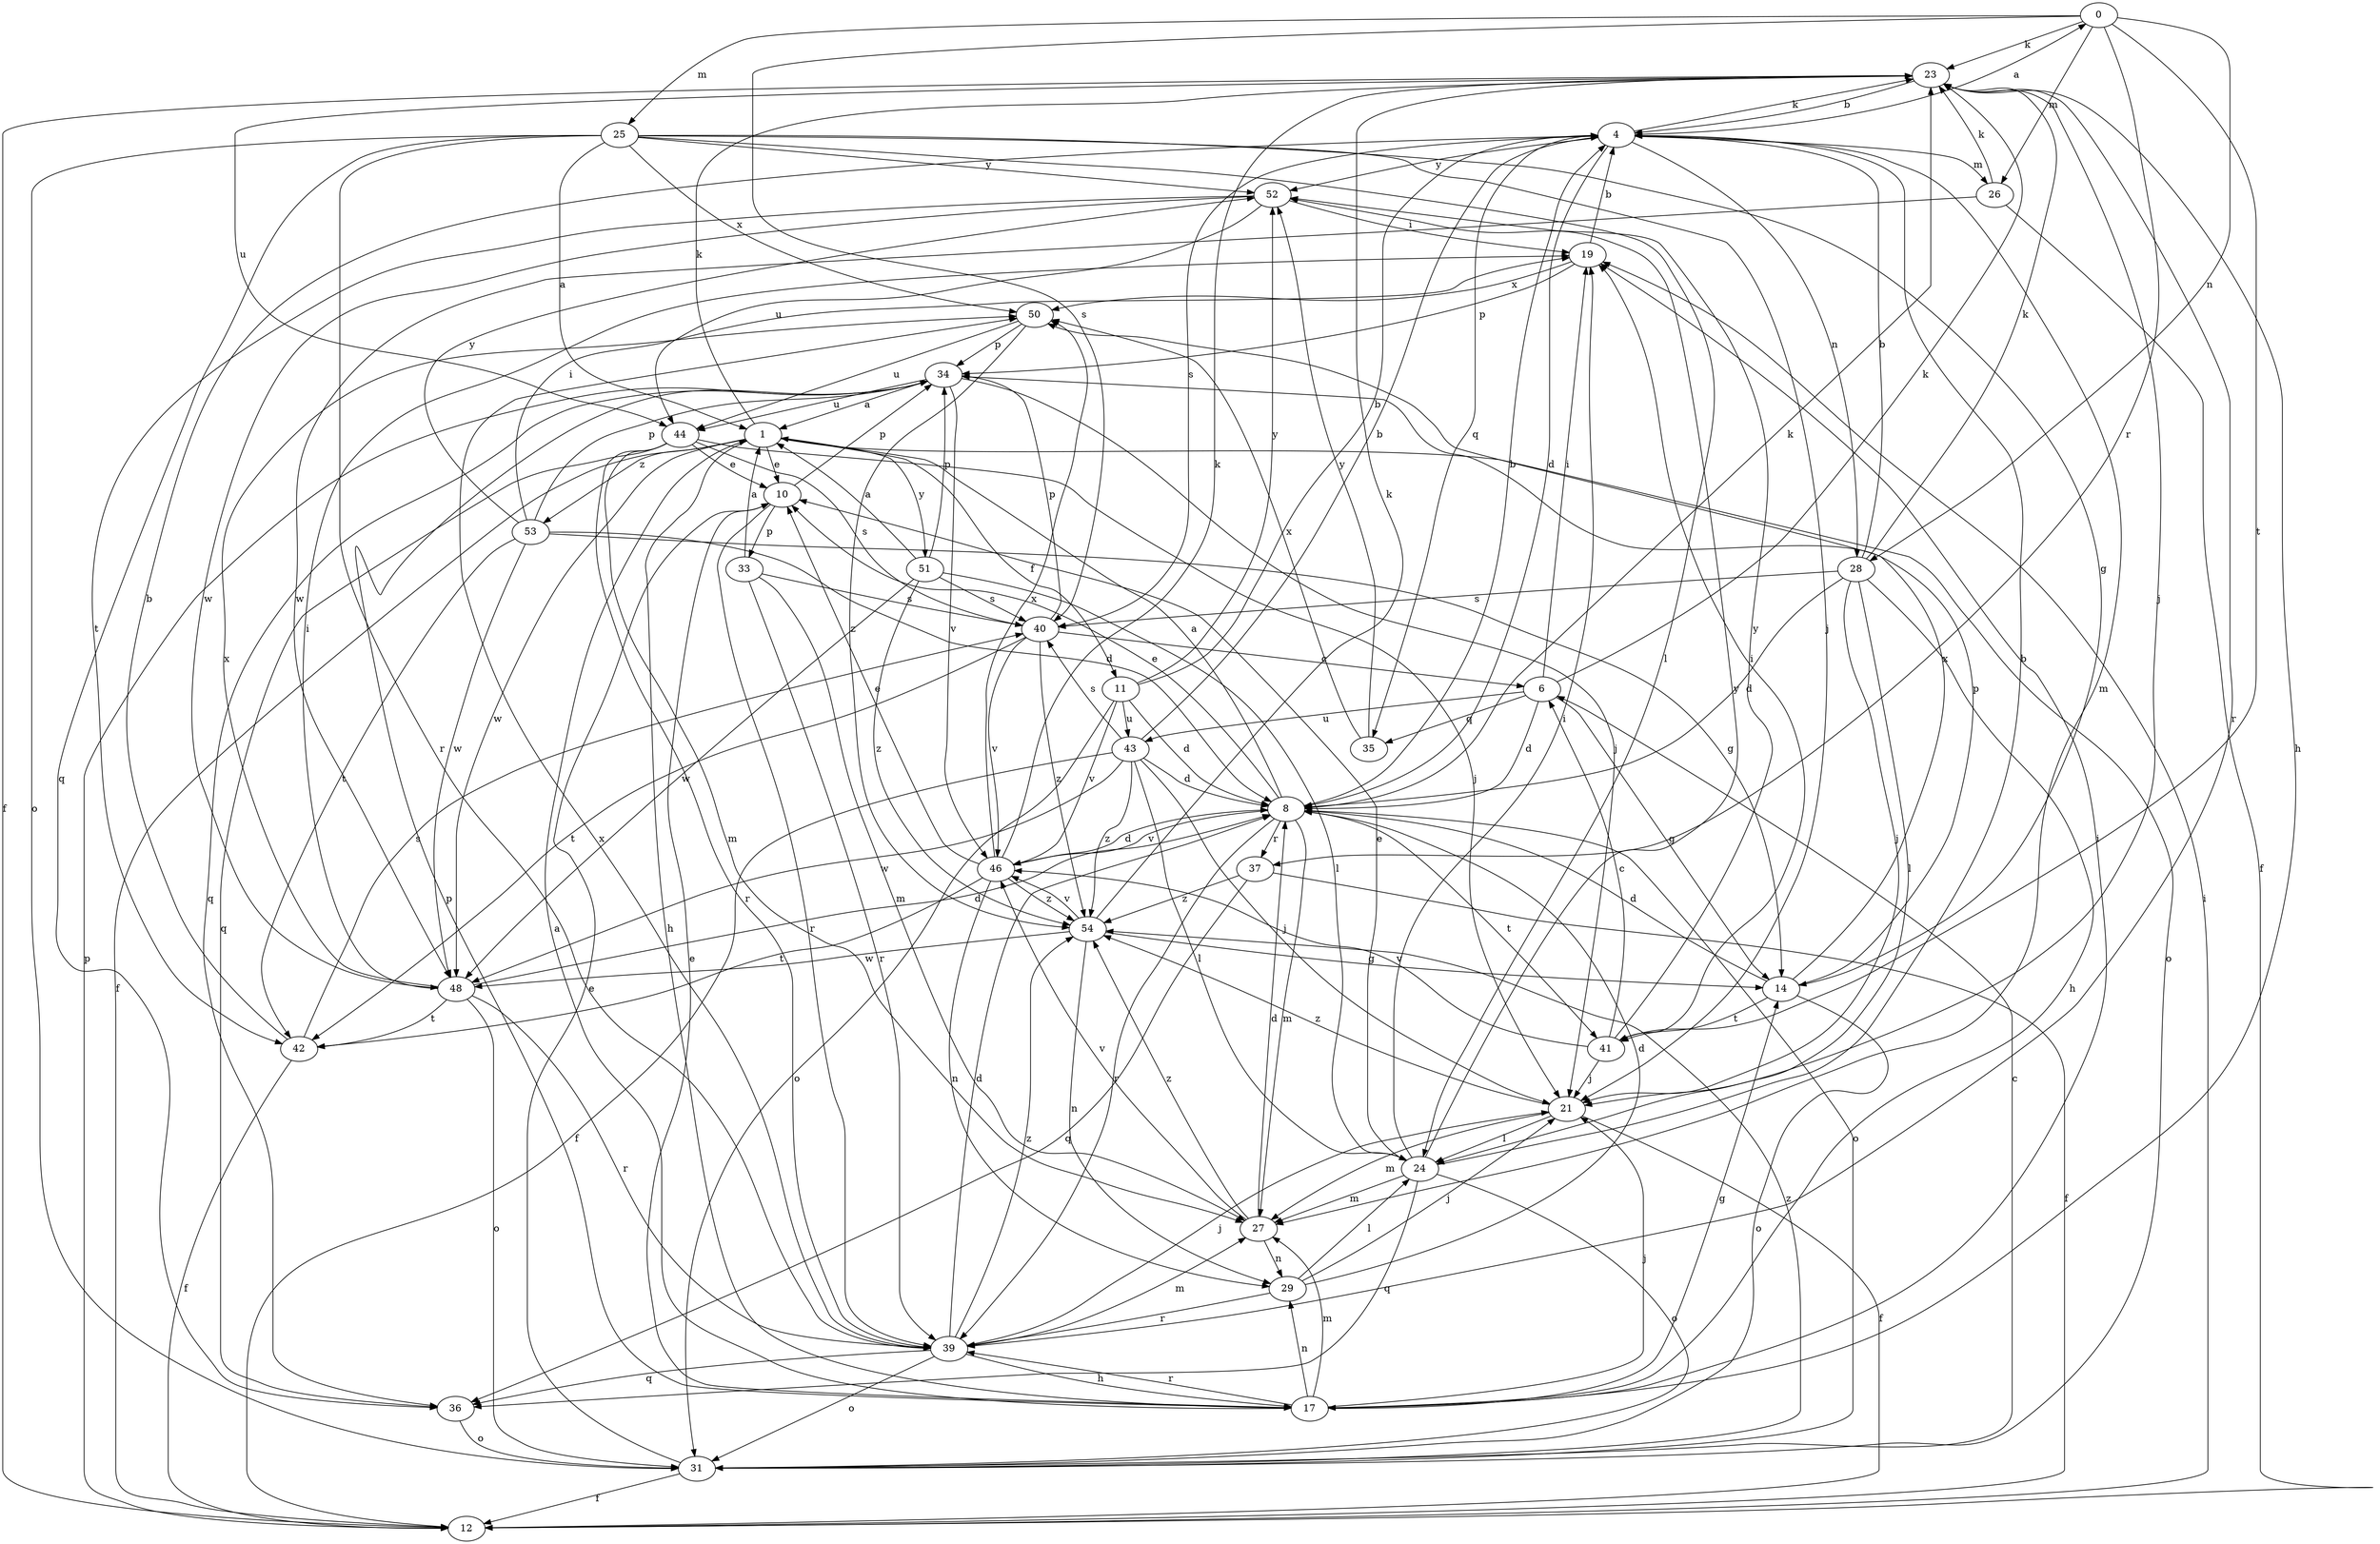 strict digraph  {
0;
1;
4;
6;
8;
10;
11;
12;
14;
17;
19;
21;
23;
24;
25;
26;
27;
28;
29;
31;
33;
34;
35;
36;
37;
39;
40;
41;
42;
43;
44;
46;
48;
50;
51;
52;
53;
54;
0 -> 23  [label=k];
0 -> 25  [label=m];
0 -> 26  [label=m];
0 -> 28  [label=n];
0 -> 37  [label=r];
0 -> 40  [label=s];
0 -> 41  [label=t];
1 -> 10  [label=e];
1 -> 11  [label=f];
1 -> 12  [label=f];
1 -> 17  [label=h];
1 -> 23  [label=k];
1 -> 31  [label=o];
1 -> 48  [label=w];
1 -> 51  [label=y];
1 -> 53  [label=z];
4 -> 0  [label=a];
4 -> 8  [label=d];
4 -> 23  [label=k];
4 -> 26  [label=m];
4 -> 27  [label=m];
4 -> 28  [label=n];
4 -> 35  [label=q];
4 -> 40  [label=s];
4 -> 52  [label=y];
6 -> 8  [label=d];
6 -> 14  [label=g];
6 -> 19  [label=i];
6 -> 23  [label=k];
6 -> 35  [label=q];
6 -> 43  [label=u];
8 -> 1  [label=a];
8 -> 4  [label=b];
8 -> 10  [label=e];
8 -> 23  [label=k];
8 -> 27  [label=m];
8 -> 31  [label=o];
8 -> 37  [label=r];
8 -> 39  [label=r];
8 -> 41  [label=t];
8 -> 46  [label=v];
10 -> 33  [label=p];
10 -> 34  [label=p];
10 -> 39  [label=r];
11 -> 4  [label=b];
11 -> 8  [label=d];
11 -> 31  [label=o];
11 -> 43  [label=u];
11 -> 46  [label=v];
11 -> 52  [label=y];
12 -> 19  [label=i];
12 -> 34  [label=p];
14 -> 8  [label=d];
14 -> 31  [label=o];
14 -> 34  [label=p];
14 -> 41  [label=t];
14 -> 50  [label=x];
17 -> 1  [label=a];
17 -> 10  [label=e];
17 -> 14  [label=g];
17 -> 19  [label=i];
17 -> 21  [label=j];
17 -> 27  [label=m];
17 -> 29  [label=n];
17 -> 34  [label=p];
17 -> 39  [label=r];
19 -> 4  [label=b];
19 -> 34  [label=p];
19 -> 50  [label=x];
21 -> 12  [label=f];
21 -> 24  [label=l];
21 -> 27  [label=m];
21 -> 54  [label=z];
23 -> 4  [label=b];
23 -> 12  [label=f];
23 -> 17  [label=h];
23 -> 21  [label=j];
23 -> 39  [label=r];
23 -> 44  [label=u];
24 -> 4  [label=b];
24 -> 10  [label=e];
24 -> 19  [label=i];
24 -> 27  [label=m];
24 -> 31  [label=o];
24 -> 36  [label=q];
24 -> 52  [label=y];
25 -> 1  [label=a];
25 -> 14  [label=g];
25 -> 21  [label=j];
25 -> 24  [label=l];
25 -> 31  [label=o];
25 -> 36  [label=q];
25 -> 39  [label=r];
25 -> 50  [label=x];
25 -> 52  [label=y];
26 -> 12  [label=f];
26 -> 23  [label=k];
26 -> 48  [label=w];
27 -> 8  [label=d];
27 -> 29  [label=n];
27 -> 46  [label=v];
27 -> 54  [label=z];
28 -> 4  [label=b];
28 -> 8  [label=d];
28 -> 17  [label=h];
28 -> 21  [label=j];
28 -> 23  [label=k];
28 -> 24  [label=l];
28 -> 40  [label=s];
29 -> 8  [label=d];
29 -> 21  [label=j];
29 -> 24  [label=l];
29 -> 39  [label=r];
31 -> 6  [label=c];
31 -> 10  [label=e];
31 -> 12  [label=f];
31 -> 54  [label=z];
33 -> 1  [label=a];
33 -> 27  [label=m];
33 -> 39  [label=r];
33 -> 40  [label=s];
34 -> 1  [label=a];
34 -> 21  [label=j];
34 -> 36  [label=q];
34 -> 44  [label=u];
34 -> 46  [label=v];
35 -> 50  [label=x];
35 -> 52  [label=y];
36 -> 31  [label=o];
37 -> 12  [label=f];
37 -> 36  [label=q];
37 -> 54  [label=z];
39 -> 8  [label=d];
39 -> 17  [label=h];
39 -> 21  [label=j];
39 -> 27  [label=m];
39 -> 31  [label=o];
39 -> 36  [label=q];
39 -> 50  [label=x];
39 -> 54  [label=z];
40 -> 6  [label=c];
40 -> 34  [label=p];
40 -> 42  [label=t];
40 -> 46  [label=v];
40 -> 54  [label=z];
41 -> 6  [label=c];
41 -> 19  [label=i];
41 -> 21  [label=j];
41 -> 46  [label=v];
41 -> 52  [label=y];
42 -> 4  [label=b];
42 -> 12  [label=f];
42 -> 40  [label=s];
43 -> 4  [label=b];
43 -> 8  [label=d];
43 -> 12  [label=f];
43 -> 21  [label=j];
43 -> 24  [label=l];
43 -> 40  [label=s];
43 -> 48  [label=w];
43 -> 54  [label=z];
44 -> 10  [label=e];
44 -> 21  [label=j];
44 -> 27  [label=m];
44 -> 36  [label=q];
44 -> 39  [label=r];
44 -> 40  [label=s];
46 -> 8  [label=d];
46 -> 10  [label=e];
46 -> 23  [label=k];
46 -> 29  [label=n];
46 -> 42  [label=t];
46 -> 50  [label=x];
46 -> 54  [label=z];
48 -> 8  [label=d];
48 -> 19  [label=i];
48 -> 31  [label=o];
48 -> 39  [label=r];
48 -> 42  [label=t];
48 -> 50  [label=x];
50 -> 34  [label=p];
50 -> 44  [label=u];
50 -> 54  [label=z];
51 -> 1  [label=a];
51 -> 24  [label=l];
51 -> 34  [label=p];
51 -> 40  [label=s];
51 -> 48  [label=w];
51 -> 54  [label=z];
52 -> 19  [label=i];
52 -> 42  [label=t];
52 -> 44  [label=u];
52 -> 48  [label=w];
53 -> 8  [label=d];
53 -> 14  [label=g];
53 -> 19  [label=i];
53 -> 34  [label=p];
53 -> 42  [label=t];
53 -> 48  [label=w];
53 -> 52  [label=y];
54 -> 14  [label=g];
54 -> 23  [label=k];
54 -> 29  [label=n];
54 -> 46  [label=v];
54 -> 48  [label=w];
}
